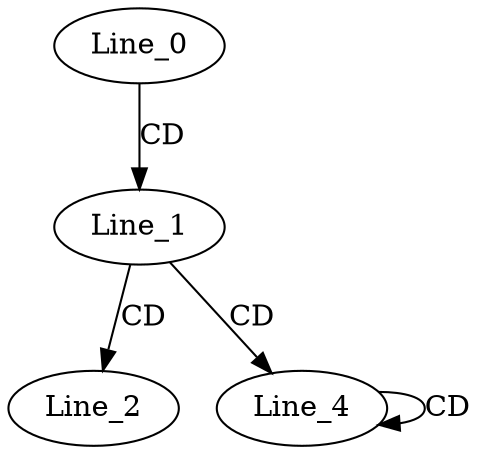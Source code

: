 digraph G {
  Line_0;
  Line_1;
  Line_2;
  Line_4;
  Line_4;
  Line_0 -> Line_1 [ label="CD" ];
  Line_1 -> Line_2 [ label="CD" ];
  Line_1 -> Line_4 [ label="CD" ];
  Line_4 -> Line_4 [ label="CD" ];
}
